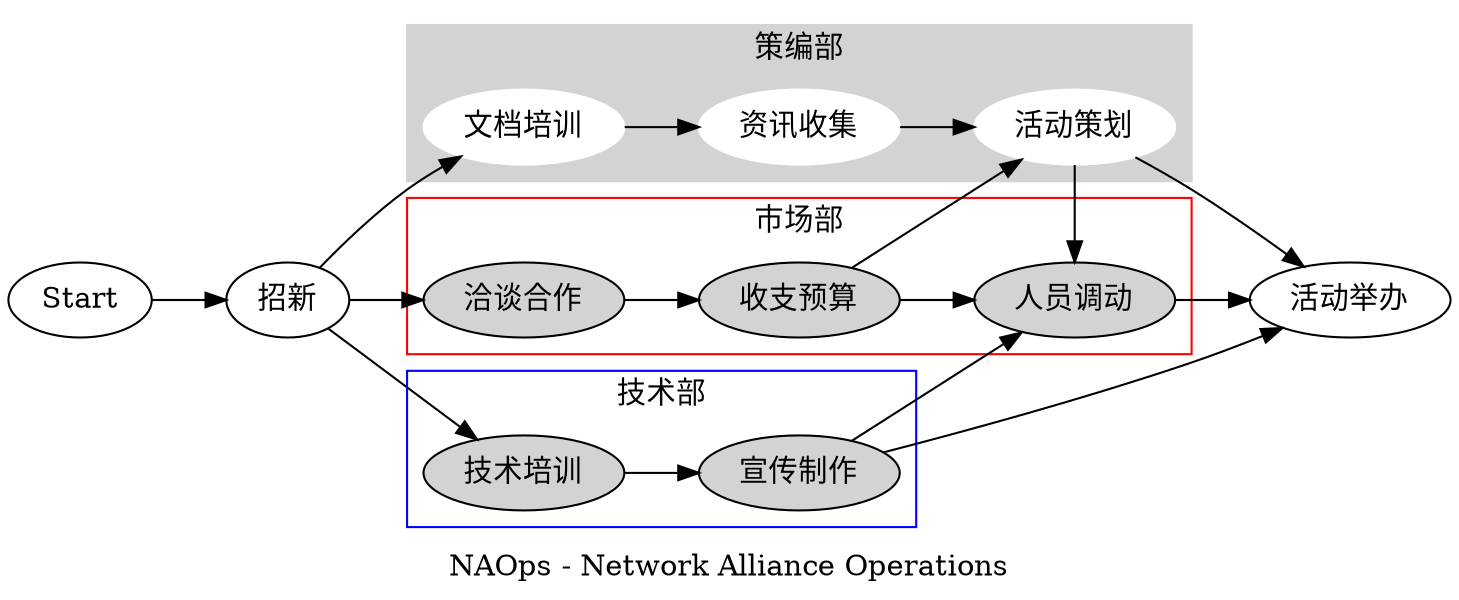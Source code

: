 digraph initflow {

    rankdir = LR;
    label = "NAOps - Network Alliance Operations"

    subgraph cluster_edit {
        node [style=filled, color=white];
        style = filled;
        color = lightgrey;
        文档培训 -> 资讯收集 -> 活动策划;
        label = "策编部";
    }

    subgraph cluster_market {
        node [style=filled];
        洽谈合作 -> 收支预算 -> 人员调动;
        color = red;
        label = "市场部";
    }

    subgraph cluster_tech {
        node [style=filled];
        技术培训 -> 宣传制作;
        color = blue;
        label = "技术部";
    }

    Start -> 招新;
    招新 -> 文档培训;
    招新 -> 洽谈合作;
    招新 -> 技术培训;

    收支预算 -> 活动策划;
    宣传制作 -> 人员调动;
    活动策划 -> 人员调动;

    人员调动 -> 活动举办;
    活动策划 -> 活动举办;
    宣传制作 -> 活动举办;
}
